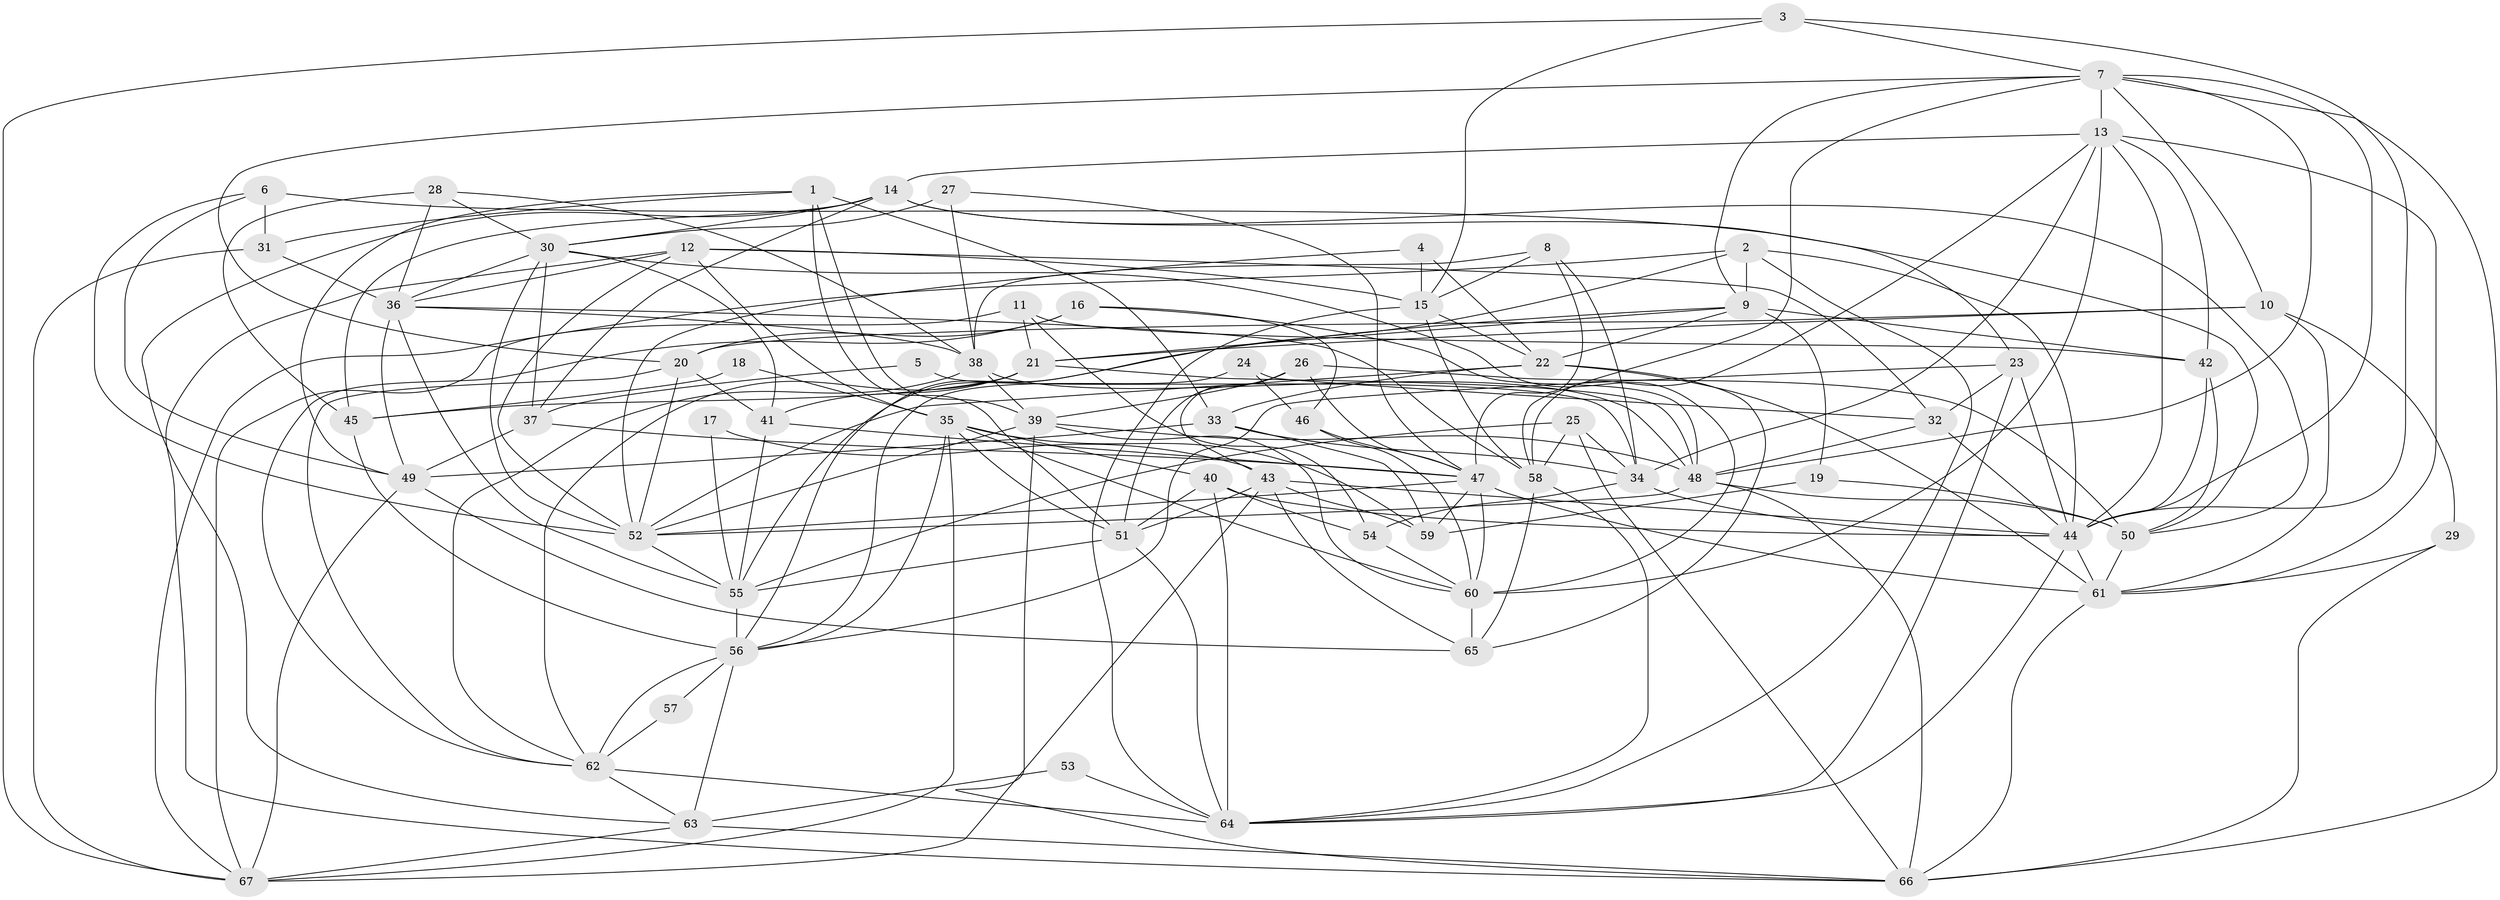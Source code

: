 // original degree distribution, {4: 0.2781954887218045, 3: 0.2631578947368421, 2: 0.15037593984962405, 10: 0.007518796992481203, 5: 0.14285714285714285, 6: 0.11278195488721804, 7: 0.03007518796992481, 8: 0.015037593984962405}
// Generated by graph-tools (version 1.1) at 2025/50/03/09/25 03:50:11]
// undirected, 67 vertices, 196 edges
graph export_dot {
graph [start="1"]
  node [color=gray90,style=filled];
  1;
  2;
  3;
  4;
  5;
  6;
  7;
  8;
  9;
  10;
  11;
  12;
  13;
  14;
  15;
  16;
  17;
  18;
  19;
  20;
  21;
  22;
  23;
  24;
  25;
  26;
  27;
  28;
  29;
  30;
  31;
  32;
  33;
  34;
  35;
  36;
  37;
  38;
  39;
  40;
  41;
  42;
  43;
  44;
  45;
  46;
  47;
  48;
  49;
  50;
  51;
  52;
  53;
  54;
  55;
  56;
  57;
  58;
  59;
  60;
  61;
  62;
  63;
  64;
  65;
  66;
  67;
  1 -- 31 [weight=1.0];
  1 -- 33 [weight=1.0];
  1 -- 39 [weight=1.0];
  1 -- 49 [weight=1.0];
  1 -- 51 [weight=1.0];
  2 -- 9 [weight=1.0];
  2 -- 44 [weight=1.0];
  2 -- 56 [weight=1.0];
  2 -- 64 [weight=1.0];
  2 -- 67 [weight=1.0];
  3 -- 7 [weight=1.0];
  3 -- 15 [weight=1.0];
  3 -- 44 [weight=1.0];
  3 -- 67 [weight=1.0];
  4 -- 15 [weight=1.0];
  4 -- 22 [weight=1.0];
  4 -- 52 [weight=1.0];
  5 -- 34 [weight=1.0];
  5 -- 37 [weight=1.0];
  6 -- 31 [weight=1.0];
  6 -- 49 [weight=1.0];
  6 -- 50 [weight=1.0];
  6 -- 52 [weight=1.0];
  7 -- 9 [weight=1.0];
  7 -- 10 [weight=1.0];
  7 -- 13 [weight=1.0];
  7 -- 20 [weight=1.0];
  7 -- 44 [weight=1.0];
  7 -- 48 [weight=1.0];
  7 -- 58 [weight=1.0];
  7 -- 66 [weight=1.0];
  8 -- 15 [weight=1.0];
  8 -- 34 [weight=1.0];
  8 -- 38 [weight=1.0];
  8 -- 47 [weight=1.0];
  9 -- 19 [weight=1.0];
  9 -- 21 [weight=1.0];
  9 -- 22 [weight=1.0];
  9 -- 42 [weight=1.0];
  9 -- 55 [weight=1.0];
  10 -- 20 [weight=2.0];
  10 -- 21 [weight=1.0];
  10 -- 29 [weight=1.0];
  10 -- 61 [weight=1.0];
  11 -- 21 [weight=1.0];
  11 -- 42 [weight=1.0];
  11 -- 54 [weight=1.0];
  11 -- 67 [weight=1.0];
  12 -- 15 [weight=1.0];
  12 -- 32 [weight=1.0];
  12 -- 35 [weight=1.0];
  12 -- 36 [weight=1.0];
  12 -- 52 [weight=1.0];
  12 -- 66 [weight=1.0];
  13 -- 14 [weight=1.0];
  13 -- 34 [weight=1.0];
  13 -- 42 [weight=1.0];
  13 -- 44 [weight=1.0];
  13 -- 58 [weight=1.0];
  13 -- 60 [weight=1.0];
  13 -- 61 [weight=1.0];
  14 -- 23 [weight=1.0];
  14 -- 30 [weight=1.0];
  14 -- 37 [weight=1.0];
  14 -- 45 [weight=1.0];
  14 -- 50 [weight=1.0];
  14 -- 63 [weight=1.0];
  15 -- 22 [weight=1.0];
  15 -- 58 [weight=1.0];
  15 -- 64 [weight=1.0];
  16 -- 20 [weight=1.0];
  16 -- 46 [weight=1.0];
  16 -- 48 [weight=1.0];
  16 -- 62 [weight=1.0];
  17 -- 43 [weight=1.0];
  17 -- 55 [weight=1.0];
  18 -- 35 [weight=1.0];
  18 -- 45 [weight=1.0];
  19 -- 50 [weight=1.0];
  19 -- 59 [weight=1.0];
  20 -- 41 [weight=1.0];
  20 -- 52 [weight=1.0];
  20 -- 62 [weight=1.0];
  21 -- 41 [weight=1.0];
  21 -- 45 [weight=1.0];
  21 -- 48 [weight=1.0];
  21 -- 62 [weight=1.0];
  22 -- 33 [weight=1.0];
  22 -- 52 [weight=1.0];
  22 -- 61 [weight=1.0];
  22 -- 65 [weight=1.0];
  23 -- 32 [weight=1.0];
  23 -- 44 [weight=1.0];
  23 -- 56 [weight=1.0];
  23 -- 64 [weight=1.0];
  24 -- 32 [weight=1.0];
  24 -- 46 [weight=1.0];
  24 -- 56 [weight=1.0];
  25 -- 34 [weight=1.0];
  25 -- 55 [weight=1.0];
  25 -- 58 [weight=1.0];
  25 -- 66 [weight=1.0];
  26 -- 39 [weight=1.0];
  26 -- 43 [weight=1.0];
  26 -- 47 [weight=1.0];
  26 -- 50 [weight=1.0];
  26 -- 51 [weight=1.0];
  27 -- 30 [weight=1.0];
  27 -- 38 [weight=1.0];
  27 -- 47 [weight=1.0];
  28 -- 30 [weight=1.0];
  28 -- 36 [weight=1.0];
  28 -- 38 [weight=1.0];
  28 -- 45 [weight=1.0];
  29 -- 61 [weight=1.0];
  29 -- 66 [weight=1.0];
  30 -- 36 [weight=1.0];
  30 -- 37 [weight=1.0];
  30 -- 41 [weight=1.0];
  30 -- 52 [weight=1.0];
  30 -- 60 [weight=1.0];
  31 -- 36 [weight=1.0];
  31 -- 67 [weight=1.0];
  32 -- 44 [weight=1.0];
  32 -- 48 [weight=1.0];
  33 -- 34 [weight=2.0];
  33 -- 49 [weight=1.0];
  33 -- 59 [weight=1.0];
  34 -- 44 [weight=1.0];
  34 -- 54 [weight=1.0];
  35 -- 40 [weight=1.0];
  35 -- 51 [weight=1.0];
  35 -- 56 [weight=1.0];
  35 -- 59 [weight=1.0];
  35 -- 60 [weight=1.0];
  35 -- 67 [weight=1.0];
  36 -- 38 [weight=1.0];
  36 -- 49 [weight=1.0];
  36 -- 55 [weight=1.0];
  36 -- 58 [weight=1.0];
  37 -- 47 [weight=1.0];
  37 -- 49 [weight=1.0];
  38 -- 39 [weight=1.0];
  38 -- 48 [weight=1.0];
  38 -- 62 [weight=1.0];
  39 -- 48 [weight=1.0];
  39 -- 52 [weight=1.0];
  39 -- 60 [weight=1.0];
  39 -- 66 [weight=1.0];
  40 -- 44 [weight=1.0];
  40 -- 51 [weight=1.0];
  40 -- 54 [weight=1.0];
  40 -- 64 [weight=1.0];
  41 -- 47 [weight=1.0];
  41 -- 55 [weight=1.0];
  42 -- 44 [weight=1.0];
  42 -- 50 [weight=1.0];
  43 -- 44 [weight=1.0];
  43 -- 51 [weight=1.0];
  43 -- 59 [weight=1.0];
  43 -- 65 [weight=1.0];
  43 -- 67 [weight=1.0];
  44 -- 61 [weight=1.0];
  44 -- 64 [weight=1.0];
  45 -- 56 [weight=1.0];
  46 -- 47 [weight=1.0];
  46 -- 60 [weight=1.0];
  47 -- 52 [weight=1.0];
  47 -- 59 [weight=1.0];
  47 -- 60 [weight=1.0];
  47 -- 61 [weight=1.0];
  48 -- 50 [weight=1.0];
  48 -- 52 [weight=1.0];
  48 -- 66 [weight=1.0];
  49 -- 65 [weight=1.0];
  49 -- 67 [weight=1.0];
  50 -- 61 [weight=1.0];
  51 -- 55 [weight=1.0];
  51 -- 64 [weight=1.0];
  52 -- 55 [weight=1.0];
  53 -- 63 [weight=1.0];
  53 -- 64 [weight=1.0];
  54 -- 60 [weight=1.0];
  55 -- 56 [weight=1.0];
  56 -- 57 [weight=1.0];
  56 -- 62 [weight=1.0];
  56 -- 63 [weight=1.0];
  57 -- 62 [weight=1.0];
  58 -- 64 [weight=1.0];
  58 -- 65 [weight=1.0];
  60 -- 65 [weight=1.0];
  61 -- 66 [weight=1.0];
  62 -- 63 [weight=1.0];
  62 -- 64 [weight=1.0];
  63 -- 66 [weight=1.0];
  63 -- 67 [weight=1.0];
}
